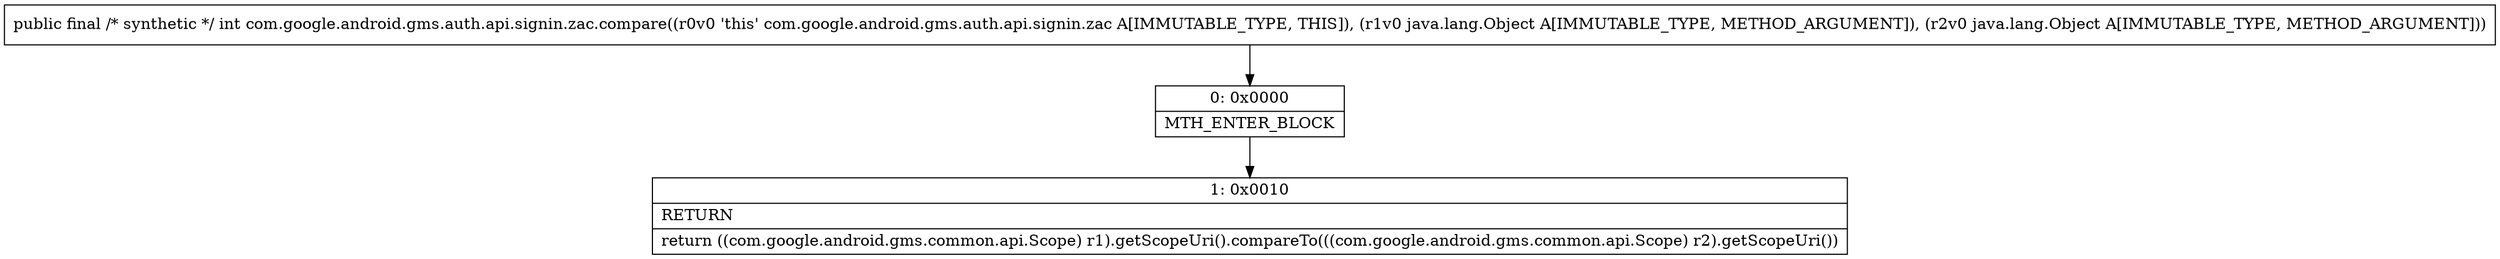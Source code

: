 digraph "CFG forcom.google.android.gms.auth.api.signin.zac.compare(Ljava\/lang\/Object;Ljava\/lang\/Object;)I" {
Node_0 [shape=record,label="{0\:\ 0x0000|MTH_ENTER_BLOCK\l}"];
Node_1 [shape=record,label="{1\:\ 0x0010|RETURN\l|return ((com.google.android.gms.common.api.Scope) r1).getScopeUri().compareTo(((com.google.android.gms.common.api.Scope) r2).getScopeUri())\l}"];
MethodNode[shape=record,label="{public final \/* synthetic *\/ int com.google.android.gms.auth.api.signin.zac.compare((r0v0 'this' com.google.android.gms.auth.api.signin.zac A[IMMUTABLE_TYPE, THIS]), (r1v0 java.lang.Object A[IMMUTABLE_TYPE, METHOD_ARGUMENT]), (r2v0 java.lang.Object A[IMMUTABLE_TYPE, METHOD_ARGUMENT])) }"];
MethodNode -> Node_0;
Node_0 -> Node_1;
}

